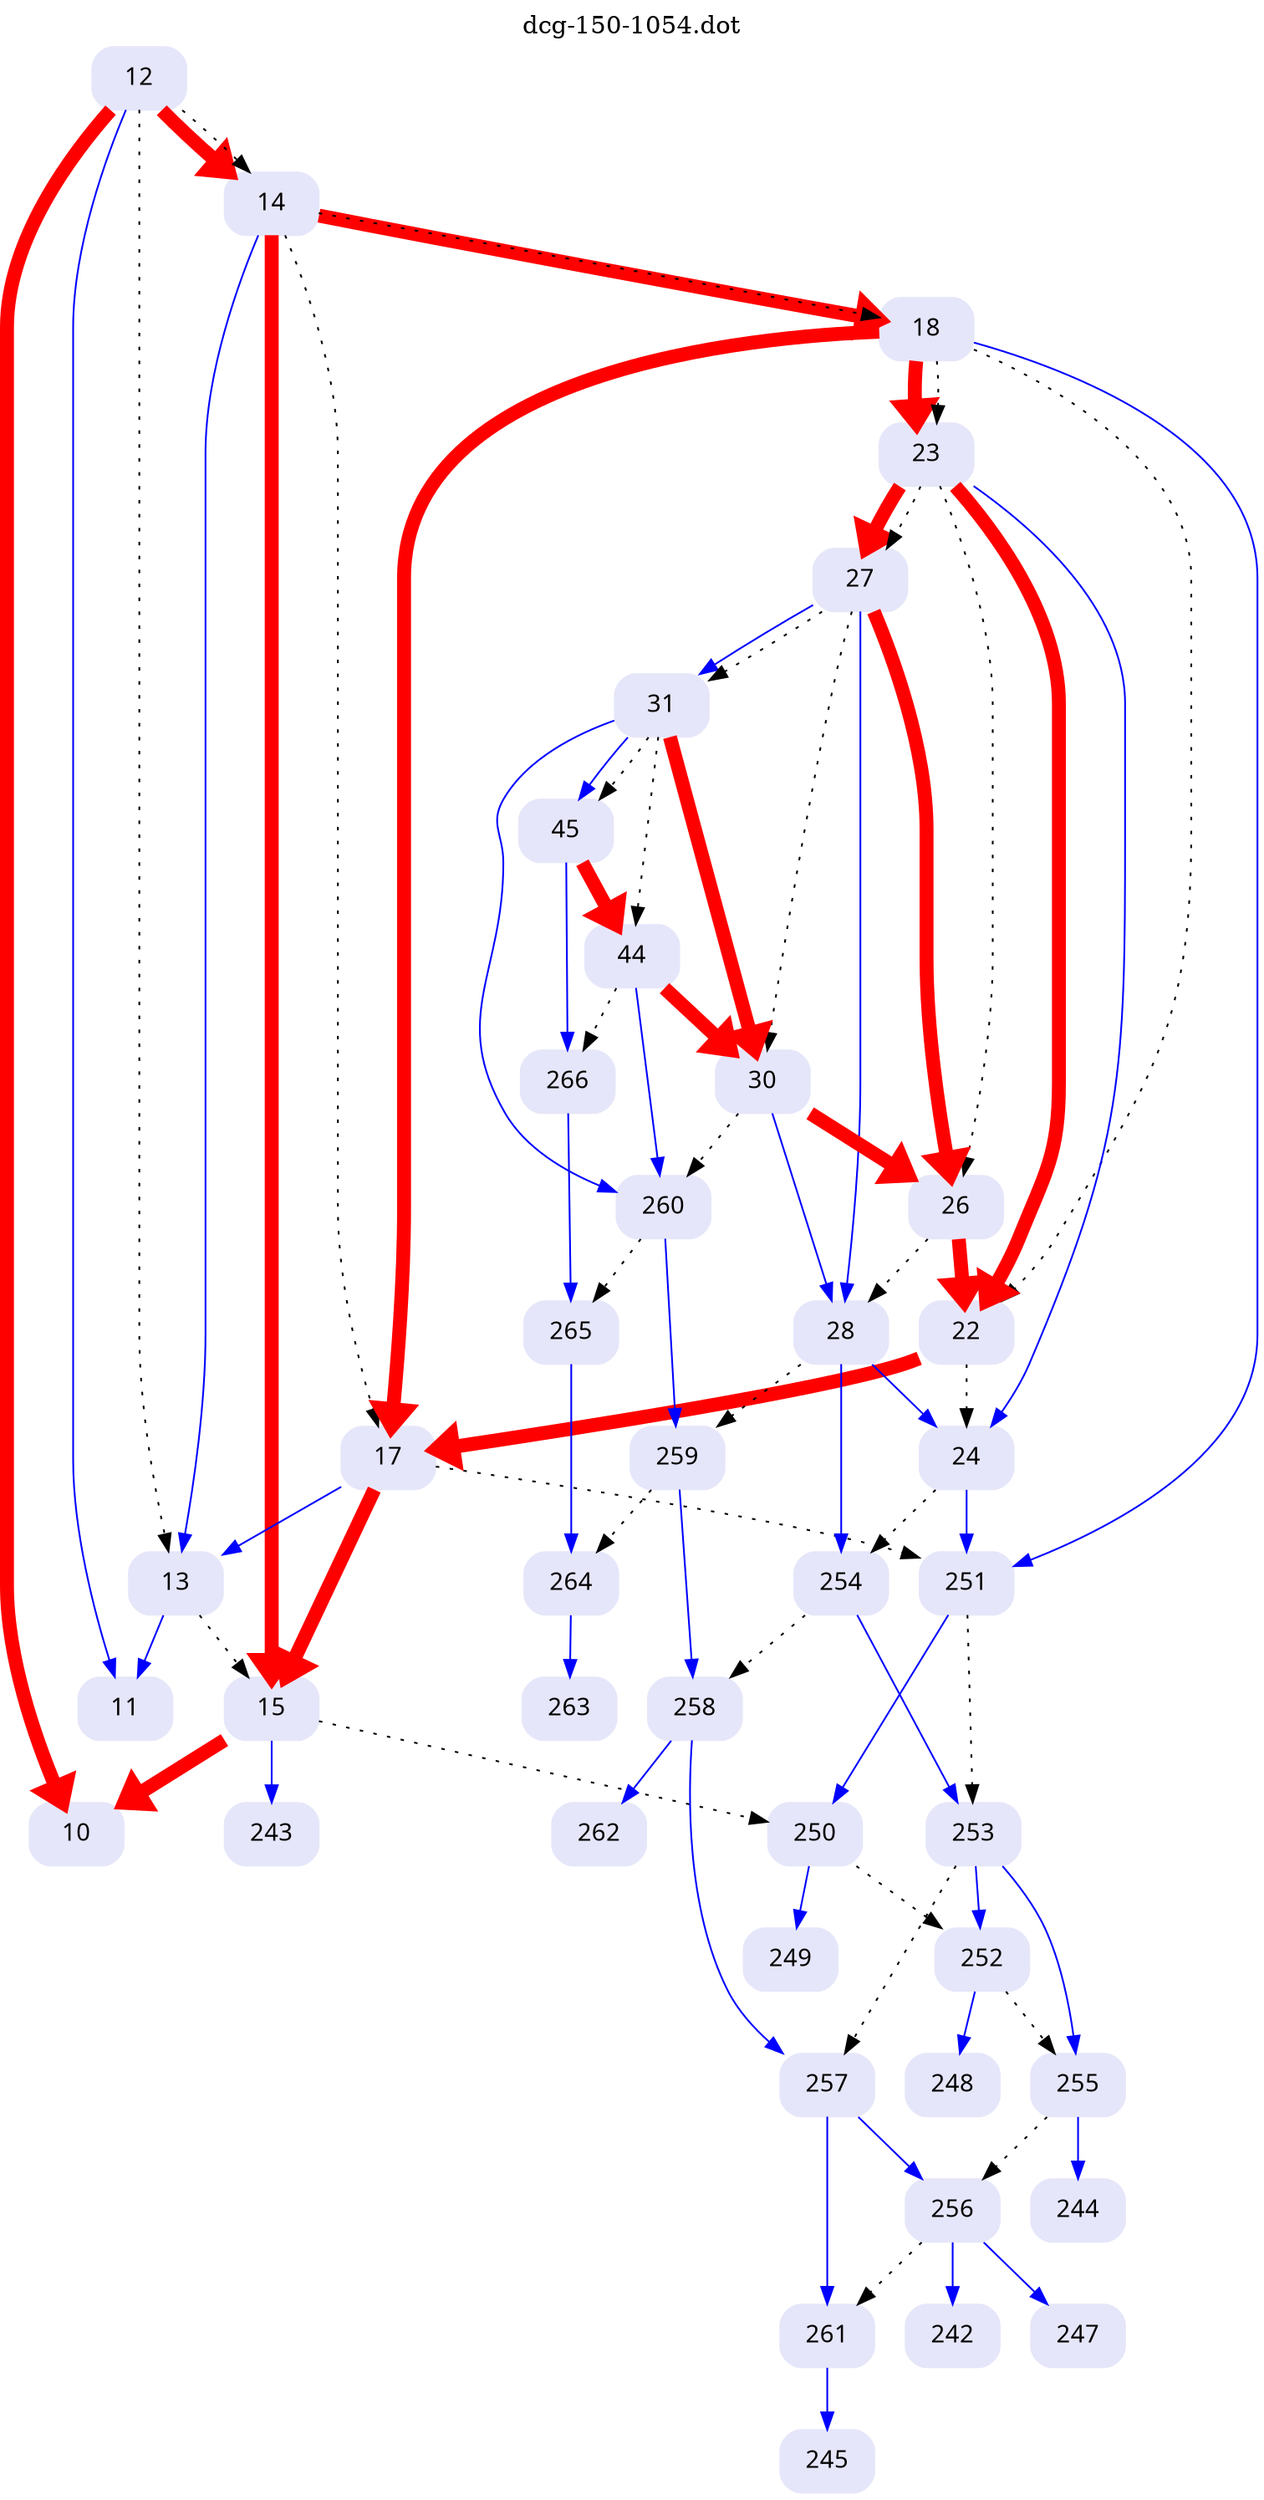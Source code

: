 digraph dcg_150 {
  labelloc="t";
  label="dcg-150-1054.dot";
  node [fontname="sans-serif"];
  node [shape=box style="rounded,filled"];
  n12 [label="12" color=lavender];
  n12 -> n11 [color=blue penwidth=1];
  n12 -> n10 [color=red penwidth=8];
  n12 -> n14 [color=red penwidth=8];
  n12 -> n13 [style=dotted,label=""];
  n12 -> n14 [style=dotted,label=""];
  n14 [label="14" color=lavender];
  n14 -> n13 [color=blue penwidth=1];
  n14 -> n15 [color=red penwidth=8];
  n14 -> n18 [color=red penwidth=8];
  n14 -> n17 [style=dotted,label=""];
  n14 -> n18 [style=dotted,label=""];
  n18 [label="18" color=lavender];
  n18 -> n17 [color=red penwidth=8];
  n18 -> n251 [color=blue penwidth=1];
  n18 -> n23 [color=red penwidth=8];
  n18 -> n22 [style=dotted,label=""];
  n18 -> n23 [style=dotted,label=""];
  n23 [label="23" color=lavender];
  n23 -> n22 [color=red penwidth=8];
  n23 -> n24 [color=blue penwidth=1];
  n23 -> n27 [color=red penwidth=8];
  n23 -> n26 [style=dotted,label=""];
  n23 -> n27 [style=dotted,label=""];
  n27 [label="27" color=lavender];
  n27 -> n26 [color=red penwidth=8];
  n27 -> n28 [color=blue penwidth=1];
  n27 -> n31 [color=blue penwidth=1];
  n27 -> n30 [style=dotted,label=""];
  n27 -> n31 [style=dotted,label=""];
  n31 [label="31" color=lavender];
  n31 -> n30 [color=red penwidth=8];
  n31 -> n260 [color=blue penwidth=1];
  n31 -> n45 [color=blue penwidth=1];
  n31 -> n44 [style=dotted,label=""];
  n31 -> n45 [style=dotted,label=""];
  n45 [label="45" color=lavender];
  n45 -> n44 [color=red penwidth=8];
  n45 -> n266 [color=blue penwidth=1];
  n266 [label="266" color=lavender];
  n266 -> n265 [color=blue penwidth=1];
  n265 [label="265" color=lavender];
  n265 -> n264 [color=blue penwidth=1];
  n264 [label="264" color=lavender];
  n264 -> n263 [color=blue penwidth=1];
  n263 [label="263" color=lavender];
  n44 [label="44" color=lavender];
  n44 -> n30 [color=red penwidth=8];
  n44 -> n260 [color=blue penwidth=1];
  n44 -> n266 [style=dotted,label=""];
  n260 [label="260" color=lavender];
  n260 -> n259 [color=blue penwidth=1];
  n260 -> n265 [style=dotted,label=""];
  n259 [label="259" color=lavender];
  n259 -> n258 [color=blue penwidth=1];
  n259 -> n264 [style=dotted,label=""];
  n258 [label="258" color=lavender];
  n258 -> n257 [color=blue penwidth=1];
  n258 -> n262 [color=blue penwidth=1];
  n262 [label="262" color=lavender];
  n257 [label="257" color=lavender];
  n257 -> n256 [color=blue penwidth=1];
  n257 -> n261 [color=blue penwidth=1];
  n261 [label="261" color=lavender];
  n261 -> n245 [color=blue penwidth=1];
  n245 [label="245" color=lavender];
  n256 [label="256" color=lavender];
  n256 -> n247 [color=blue penwidth=1];
  n256 -> n242 [color=blue penwidth=1];
  n256 -> n261 [style=dotted,label=""];
  n242 [label="242" color=lavender];
  n247 [label="247" color=lavender];
  n30 [label="30" color=lavender];
  n30 -> n26 [color=red penwidth=8];
  n30 -> n28 [color=blue penwidth=1];
  n30 -> n260 [style=dotted,label=""];
  n28 [label="28" color=lavender];
  n28 -> n24 [color=blue penwidth=1];
  n28 -> n254 [color=blue penwidth=1];
  n28 -> n259 [style=dotted,label=""];
  n254 [label="254" color=lavender];
  n254 -> n253 [color=blue penwidth=1];
  n254 -> n258 [style=dotted,label=""];
  n253 [label="253" color=lavender];
  n253 -> n252 [color=blue penwidth=1];
  n253 -> n255 [color=blue penwidth=1];
  n253 -> n257 [style=dotted,label=""];
  n255 [label="255" color=lavender];
  n255 -> n244 [color=blue penwidth=1];
  n255 -> n256 [style=dotted,label=""];
  n244 [label="244" color=lavender];
  n252 [label="252" color=lavender];
  n252 -> n248 [color=blue penwidth=1];
  n252 -> n255 [style=dotted,label=""];
  n248 [label="248" color=lavender];
  n24 [label="24" color=lavender];
  n24 -> n251 [color=blue penwidth=1];
  n24 -> n254 [style=dotted,label=""];
  n251 [label="251" color=lavender];
  n251 -> n250 [color=blue penwidth=1];
  n251 -> n253 [style=dotted,label=""];
  n250 [label="250" color=lavender];
  n250 -> n249 [color=blue penwidth=1];
  n250 -> n252 [style=dotted,label=""];
  n249 [label="249" color=lavender];
  n26 [label="26" color=lavender];
  n26 -> n22 [color=red penwidth=8];
  n26 -> n28 [style=dotted,label=""];
  n22 [label="22" color=lavender];
  n22 -> n17 [color=red penwidth=8];
  n22 -> n24 [style=dotted,label=""];
  n17 [label="17" color=lavender];
  n17 -> n13 [color=blue penwidth=1];
  n17 -> n15 [color=red penwidth=8];
  n17 -> n251 [style=dotted,label=""];
  n15 [label="15" color=lavender];
  n15 -> n10 [color=red penwidth=8];
  n15 -> n243 [color=blue penwidth=1];
  n15 -> n250 [style=dotted,label=""];
  n243 [label="243" color=lavender];
  n10 [label="10" color=lavender];
  n13 [label="13" color=lavender];
  n13 -> n11 [color=blue penwidth=1];
  n13 -> n15 [style=dotted,label=""];
  n11 [label="11" color=lavender];
}
